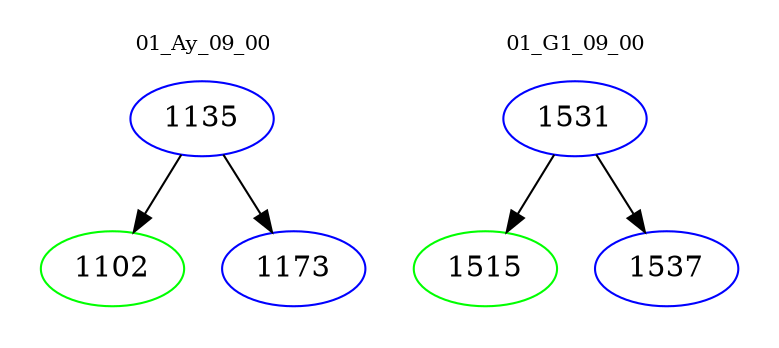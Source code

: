 digraph{
subgraph cluster_0 {
color = white
label = "01_Ay_09_00";
fontsize=10;
T0_1135 [label="1135", color="blue"]
T0_1135 -> T0_1102 [color="black"]
T0_1102 [label="1102", color="green"]
T0_1135 -> T0_1173 [color="black"]
T0_1173 [label="1173", color="blue"]
}
subgraph cluster_1 {
color = white
label = "01_G1_09_00";
fontsize=10;
T1_1531 [label="1531", color="blue"]
T1_1531 -> T1_1515 [color="black"]
T1_1515 [label="1515", color="green"]
T1_1531 -> T1_1537 [color="black"]
T1_1537 [label="1537", color="blue"]
}
}
